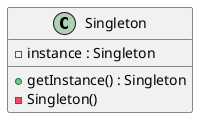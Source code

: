@startuml

class Singleton {
    - instance : Singleton
    + getInstance() : Singleton
    - Singleton()
}

@enduml
